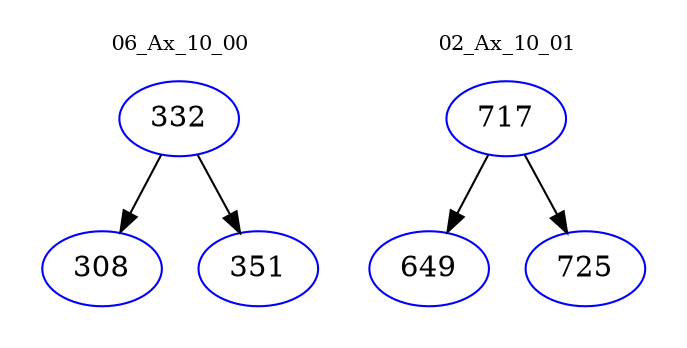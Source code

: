 digraph{
subgraph cluster_0 {
color = white
label = "06_Ax_10_00";
fontsize=10;
T0_332 [label="332", color="blue"]
T0_332 -> T0_308 [color="black"]
T0_308 [label="308", color="blue"]
T0_332 -> T0_351 [color="black"]
T0_351 [label="351", color="blue"]
}
subgraph cluster_1 {
color = white
label = "02_Ax_10_01";
fontsize=10;
T1_717 [label="717", color="blue"]
T1_717 -> T1_649 [color="black"]
T1_649 [label="649", color="blue"]
T1_717 -> T1_725 [color="black"]
T1_725 [label="725", color="blue"]
}
}
